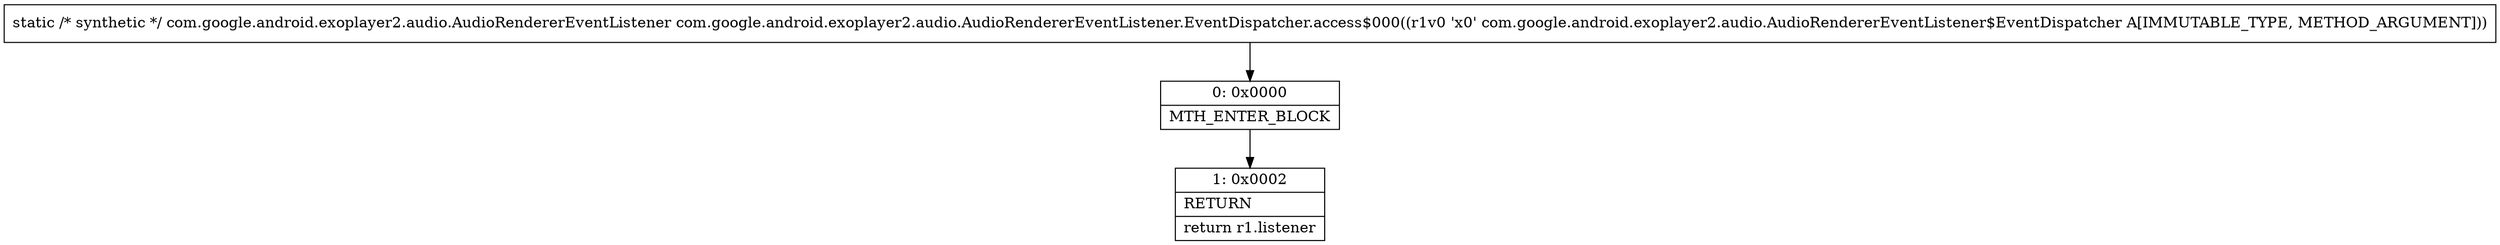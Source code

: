 digraph "CFG forcom.google.android.exoplayer2.audio.AudioRendererEventListener.EventDispatcher.access$000(Lcom\/google\/android\/exoplayer2\/audio\/AudioRendererEventListener$EventDispatcher;)Lcom\/google\/android\/exoplayer2\/audio\/AudioRendererEventListener;" {
Node_0 [shape=record,label="{0\:\ 0x0000|MTH_ENTER_BLOCK\l}"];
Node_1 [shape=record,label="{1\:\ 0x0002|RETURN\l|return r1.listener\l}"];
MethodNode[shape=record,label="{static \/* synthetic *\/ com.google.android.exoplayer2.audio.AudioRendererEventListener com.google.android.exoplayer2.audio.AudioRendererEventListener.EventDispatcher.access$000((r1v0 'x0' com.google.android.exoplayer2.audio.AudioRendererEventListener$EventDispatcher A[IMMUTABLE_TYPE, METHOD_ARGUMENT])) }"];
MethodNode -> Node_0;
Node_0 -> Node_1;
}

